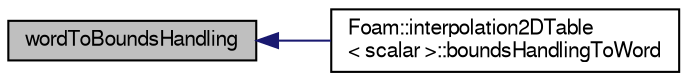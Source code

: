 digraph "wordToBoundsHandling"
{
  bgcolor="transparent";
  edge [fontname="FreeSans",fontsize="10",labelfontname="FreeSans",labelfontsize="10"];
  node [fontname="FreeSans",fontsize="10",shape=record];
  rankdir="LR";
  Node14 [label="wordToBoundsHandling",height=0.2,width=0.4,color="black", fillcolor="grey75", style="filled", fontcolor="black"];
  Node14 -> Node15 [dir="back",color="midnightblue",fontsize="10",style="solid",fontname="FreeSans"];
  Node15 [label="Foam::interpolation2DTable\l\< scalar \>::boundsHandlingToWord",height=0.2,width=0.4,color="black",URL="$a26726.html#aa688f45738927379491a450d40c74cfc",tooltip="Return the out-of-bounds handling as a word. "];
}
